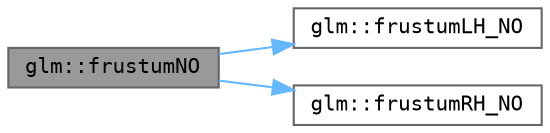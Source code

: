 digraph "glm::frustumNO"
{
 // LATEX_PDF_SIZE
  bgcolor="transparent";
  edge [fontname=Terminal,fontsize=10,labelfontname=Helvetica,labelfontsize=10];
  node [fontname=Terminal,fontsize=10,shape=box,height=0.2,width=0.4];
  rankdir="LR";
  Node1 [label="glm::frustumNO",height=0.2,width=0.4,color="gray40", fillcolor="grey60", style="filled", fontcolor="black",tooltip=" "];
  Node1 -> Node2 [color="steelblue1",style="solid"];
  Node2 [label="glm::frustumLH_NO",height=0.2,width=0.4,color="grey40", fillcolor="white", style="filled",URL="$group__ext__matrix__clip__space.html#ga268c2e08a8531e5aca32181e5ed49aa2",tooltip=" "];
  Node1 -> Node3 [color="steelblue1",style="solid"];
  Node3 [label="glm::frustumRH_NO",height=0.2,width=0.4,color="grey40", fillcolor="white", style="filled",URL="$group__ext__matrix__clip__space.html#gaf83f2f11c373982d3fdbf138be7d7c27",tooltip=" "];
}
